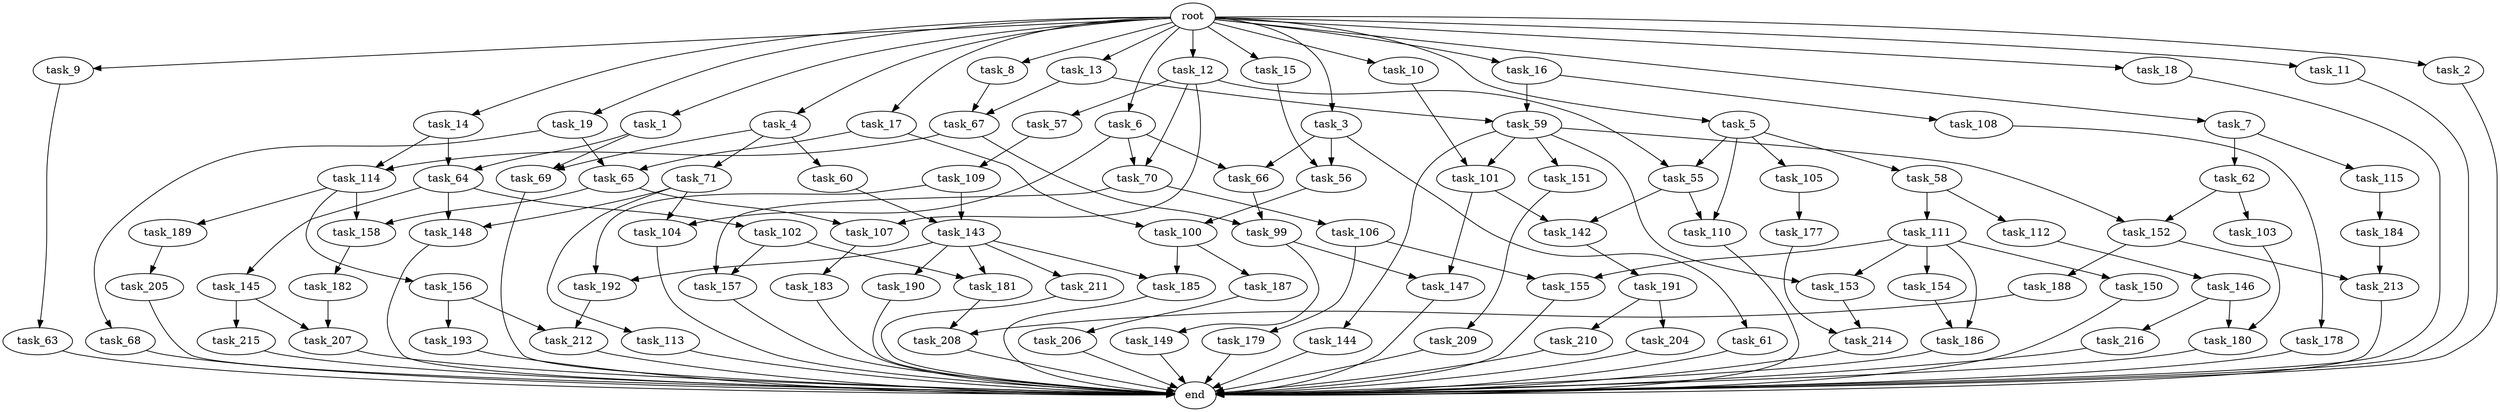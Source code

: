 digraph G {
  task_105 [size="420906795008.000000"];
  task_15 [size="1024.000000"];
  task_55 [size="841813590016.000000"];
  task_102 [size="309237645312.000000"];
  task_63 [size="34359738368.000000"];
  task_184 [size="858993459200.000000"];
  task_143 [size="1391569403904.000000"];
  task_207 [size="584115552256.000000"];
  task_153 [size="773094113280.000000"];
  task_191 [size="420906795008.000000"];
  task_7 [size="1024.000000"];
  task_104 [size="352187318272.000000"];
  task_183 [size="34359738368.000000"];
  task_214 [size="1408749273088.000000"];
  task_154 [size="695784701952.000000"];
  task_106 [size="137438953472.000000"];
  task_204 [size="77309411328.000000"];
  task_181 [size="936302870528.000000"];
  task_9 [size="1024.000000"];
  task_56 [size="455266533376.000000"];
  task_155 [size="1005022347264.000000"];
  task_216 [size="309237645312.000000"];
  task_112 [size="309237645312.000000"];
  task_147 [size="558345748480.000000"];
  task_185 [size="386547056640.000000"];
  task_59 [size="970662608896.000000"];
  task_142 [size="1279900254208.000000"];
  task_179 [size="309237645312.000000"];
  task_64 [size="523986010112.000000"];
  task_65 [size="841813590016.000000"];
  task_150 [size="695784701952.000000"];
  task_18 [size="1024.000000"];
  task_188 [size="858993459200.000000"];
  task_212 [size="68719476736.000000"];
  task_68 [size="420906795008.000000"];
  task_115 [size="858993459200.000000"];
  task_58 [size="420906795008.000000"];
  task_190 [size="77309411328.000000"];
  task_61 [size="34359738368.000000"];
  task_109 [size="549755813888.000000"];
  task_11 [size="1024.000000"];
  task_145 [size="309237645312.000000"];
  task_1 [size="1024.000000"];
  task_157 [size="996432412672.000000"];
  task_156 [size="549755813888.000000"];
  task_210 [size="77309411328.000000"];
  task_177 [size="77309411328.000000"];
  task_69 [size="292057776128.000000"];
  task_180 [size="1005022347264.000000"];
  task_99 [size="730144440320.000000"];
  task_146 [size="858993459200.000000"];
  task_62 [size="858993459200.000000"];
  task_66 [size="249108103168.000000"];
  task_19 [size="1024.000000"];
  task_148 [size="446676598784.000000"];
  task_213 [size="1408749273088.000000"];
  end [size="0.000000"];
  task_144 [size="77309411328.000000"];
  task_192 [size="773094113280.000000"];
  task_4 [size="1024.000000"];
  task_206 [size="77309411328.000000"];
  task_60 [size="77309411328.000000"];
  task_189 [size="549755813888.000000"];
  task_10 [size="1024.000000"];
  task_193 [size="34359738368.000000"];
  task_158 [size="1408749273088.000000"];
  task_8 [size="1024.000000"];
  task_100 [size="1116691496960.000000"];
  task_70 [size="635655159808.000000"];
  task_71 [size="77309411328.000000"];
  task_67 [size="455266533376.000000"];
  task_14 [size="1024.000000"];
  task_12 [size="1024.000000"];
  task_13 [size="1024.000000"];
  task_187 [size="309237645312.000000"];
  task_108 [size="549755813888.000000"];
  task_3 [size="1024.000000"];
  task_114 [size="343597383680.000000"];
  task_151 [size="77309411328.000000"];
  task_103 [size="858993459200.000000"];
  task_113 [size="137438953472.000000"];
  task_6 [size="1024.000000"];
  task_186 [size="1245540515840.000000"];
  task_2 [size="1024.000000"];
  task_209 [size="309237645312.000000"];
  task_178 [size="309237645312.000000"];
  task_57 [size="420906795008.000000"];
  task_107 [size="1279900254208.000000"];
  task_182 [size="214748364800.000000"];
  task_211 [size="77309411328.000000"];
  task_149 [size="137438953472.000000"];
  task_17 [size="1024.000000"];
  root [size="0.000000"];
  task_205 [size="309237645312.000000"];
  task_111 [size="309237645312.000000"];
  task_101 [size="936302870528.000000"];
  task_16 [size="1024.000000"];
  task_152 [size="936302870528.000000"];
  task_5 [size="1024.000000"];
  task_215 [size="549755813888.000000"];
  task_110 [size="1279900254208.000000"];
  task_208 [size="730144440320.000000"];

  task_105 -> task_177 [size="75497472.000000"];
  task_15 -> task_56 [size="411041792.000000"];
  task_55 -> task_110 [size="838860800.000000"];
  task_55 -> task_142 [size="838860800.000000"];
  task_102 -> task_181 [size="838860800.000000"];
  task_102 -> task_157 [size="838860800.000000"];
  task_63 -> end [size="1.000000"];
  task_184 -> task_213 [size="536870912.000000"];
  task_143 -> task_185 [size="75497472.000000"];
  task_143 -> task_192 [size="75497472.000000"];
  task_143 -> task_181 [size="75497472.000000"];
  task_143 -> task_190 [size="75497472.000000"];
  task_143 -> task_211 [size="75497472.000000"];
  task_207 -> end [size="1.000000"];
  task_153 -> task_214 [size="838860800.000000"];
  task_191 -> task_210 [size="75497472.000000"];
  task_191 -> task_204 [size="75497472.000000"];
  task_7 -> task_62 [size="838860800.000000"];
  task_7 -> task_115 [size="838860800.000000"];
  task_104 -> end [size="1.000000"];
  task_183 -> end [size="1.000000"];
  task_214 -> end [size="1.000000"];
  task_154 -> task_186 [size="536870912.000000"];
  task_106 -> task_155 [size="301989888.000000"];
  task_106 -> task_179 [size="301989888.000000"];
  task_204 -> end [size="1.000000"];
  task_181 -> task_208 [size="679477248.000000"];
  task_9 -> task_63 [size="33554432.000000"];
  task_56 -> task_100 [size="679477248.000000"];
  task_155 -> end [size="1.000000"];
  task_216 -> end [size="1.000000"];
  task_112 -> task_146 [size="838860800.000000"];
  task_147 -> end [size="1.000000"];
  task_185 -> end [size="1.000000"];
  task_59 -> task_144 [size="75497472.000000"];
  task_59 -> task_153 [size="75497472.000000"];
  task_59 -> task_101 [size="75497472.000000"];
  task_59 -> task_152 [size="75497472.000000"];
  task_59 -> task_151 [size="75497472.000000"];
  task_142 -> task_191 [size="411041792.000000"];
  task_179 -> end [size="1.000000"];
  task_64 -> task_145 [size="301989888.000000"];
  task_64 -> task_102 [size="301989888.000000"];
  task_64 -> task_148 [size="301989888.000000"];
  task_65 -> task_158 [size="838860800.000000"];
  task_65 -> task_107 [size="838860800.000000"];
  task_150 -> end [size="1.000000"];
  task_18 -> end [size="1.000000"];
  task_188 -> task_208 [size="33554432.000000"];
  task_212 -> end [size="1.000000"];
  task_68 -> end [size="1.000000"];
  task_115 -> task_184 [size="838860800.000000"];
  task_58 -> task_112 [size="301989888.000000"];
  task_58 -> task_111 [size="301989888.000000"];
  task_190 -> end [size="1.000000"];
  task_61 -> end [size="1.000000"];
  task_109 -> task_143 [size="679477248.000000"];
  task_109 -> task_192 [size="679477248.000000"];
  task_11 -> end [size="1.000000"];
  task_145 -> task_215 [size="536870912.000000"];
  task_145 -> task_207 [size="536870912.000000"];
  task_1 -> task_64 [size="209715200.000000"];
  task_1 -> task_69 [size="209715200.000000"];
  task_157 -> end [size="1.000000"];
  task_156 -> task_193 [size="33554432.000000"];
  task_156 -> task_212 [size="33554432.000000"];
  task_210 -> end [size="1.000000"];
  task_177 -> task_214 [size="536870912.000000"];
  task_69 -> end [size="1.000000"];
  task_180 -> end [size="1.000000"];
  task_99 -> task_149 [size="134217728.000000"];
  task_99 -> task_147 [size="134217728.000000"];
  task_146 -> task_180 [size="301989888.000000"];
  task_146 -> task_216 [size="301989888.000000"];
  task_62 -> task_103 [size="838860800.000000"];
  task_62 -> task_152 [size="838860800.000000"];
  task_66 -> task_99 [size="679477248.000000"];
  task_19 -> task_65 [size="411041792.000000"];
  task_19 -> task_68 [size="411041792.000000"];
  task_148 -> end [size="1.000000"];
  task_213 -> end [size="1.000000"];
  task_144 -> end [size="1.000000"];
  task_192 -> task_212 [size="33554432.000000"];
  task_4 -> task_60 [size="75497472.000000"];
  task_4 -> task_69 [size="75497472.000000"];
  task_4 -> task_71 [size="75497472.000000"];
  task_206 -> end [size="1.000000"];
  task_60 -> task_143 [size="679477248.000000"];
  task_189 -> task_205 [size="301989888.000000"];
  task_10 -> task_101 [size="838860800.000000"];
  task_193 -> end [size="1.000000"];
  task_158 -> task_182 [size="209715200.000000"];
  task_8 -> task_67 [size="33554432.000000"];
  task_100 -> task_185 [size="301989888.000000"];
  task_100 -> task_187 [size="301989888.000000"];
  task_70 -> task_106 [size="134217728.000000"];
  task_70 -> task_157 [size="134217728.000000"];
  task_71 -> task_113 [size="134217728.000000"];
  task_71 -> task_148 [size="134217728.000000"];
  task_71 -> task_104 [size="134217728.000000"];
  task_67 -> task_114 [size="33554432.000000"];
  task_67 -> task_99 [size="33554432.000000"];
  task_14 -> task_114 [size="301989888.000000"];
  task_14 -> task_64 [size="301989888.000000"];
  task_12 -> task_57 [size="411041792.000000"];
  task_12 -> task_55 [size="411041792.000000"];
  task_12 -> task_70 [size="411041792.000000"];
  task_12 -> task_107 [size="411041792.000000"];
  task_13 -> task_67 [size="411041792.000000"];
  task_13 -> task_59 [size="411041792.000000"];
  task_187 -> task_206 [size="75497472.000000"];
  task_108 -> task_178 [size="301989888.000000"];
  task_3 -> task_56 [size="33554432.000000"];
  task_3 -> task_66 [size="33554432.000000"];
  task_3 -> task_61 [size="33554432.000000"];
  task_114 -> task_158 [size="536870912.000000"];
  task_114 -> task_156 [size="536870912.000000"];
  task_114 -> task_189 [size="536870912.000000"];
  task_151 -> task_209 [size="301989888.000000"];
  task_103 -> task_180 [size="679477248.000000"];
  task_113 -> end [size="1.000000"];
  task_6 -> task_66 [size="209715200.000000"];
  task_6 -> task_70 [size="209715200.000000"];
  task_6 -> task_104 [size="209715200.000000"];
  task_186 -> end [size="1.000000"];
  task_2 -> end [size="1.000000"];
  task_209 -> end [size="1.000000"];
  task_178 -> end [size="1.000000"];
  task_57 -> task_109 [size="536870912.000000"];
  task_107 -> task_183 [size="33554432.000000"];
  task_182 -> task_207 [size="33554432.000000"];
  task_211 -> end [size="1.000000"];
  task_149 -> end [size="1.000000"];
  task_17 -> task_65 [size="411041792.000000"];
  task_17 -> task_100 [size="411041792.000000"];
  root -> task_13 [size="1.000000"];
  root -> task_17 [size="1.000000"];
  root -> task_3 [size="1.000000"];
  root -> task_4 [size="1.000000"];
  root -> task_11 [size="1.000000"];
  root -> task_15 [size="1.000000"];
  root -> task_10 [size="1.000000"];
  root -> task_6 [size="1.000000"];
  root -> task_9 [size="1.000000"];
  root -> task_16 [size="1.000000"];
  root -> task_8 [size="1.000000"];
  root -> task_18 [size="1.000000"];
  root -> task_1 [size="1.000000"];
  root -> task_5 [size="1.000000"];
  root -> task_19 [size="1.000000"];
  root -> task_2 [size="1.000000"];
  root -> task_14 [size="1.000000"];
  root -> task_7 [size="1.000000"];
  root -> task_12 [size="1.000000"];
  task_205 -> end [size="1.000000"];
  task_111 -> task_153 [size="679477248.000000"];
  task_111 -> task_150 [size="679477248.000000"];
  task_111 -> task_154 [size="679477248.000000"];
  task_111 -> task_155 [size="679477248.000000"];
  task_111 -> task_186 [size="679477248.000000"];
  task_101 -> task_147 [size="411041792.000000"];
  task_101 -> task_142 [size="411041792.000000"];
  task_16 -> task_108 [size="536870912.000000"];
  task_16 -> task_59 [size="536870912.000000"];
  task_152 -> task_213 [size="838860800.000000"];
  task_152 -> task_188 [size="838860800.000000"];
  task_5 -> task_58 [size="411041792.000000"];
  task_5 -> task_110 [size="411041792.000000"];
  task_5 -> task_55 [size="411041792.000000"];
  task_5 -> task_105 [size="411041792.000000"];
  task_215 -> end [size="1.000000"];
  task_110 -> end [size="1.000000"];
  task_208 -> end [size="1.000000"];
}
